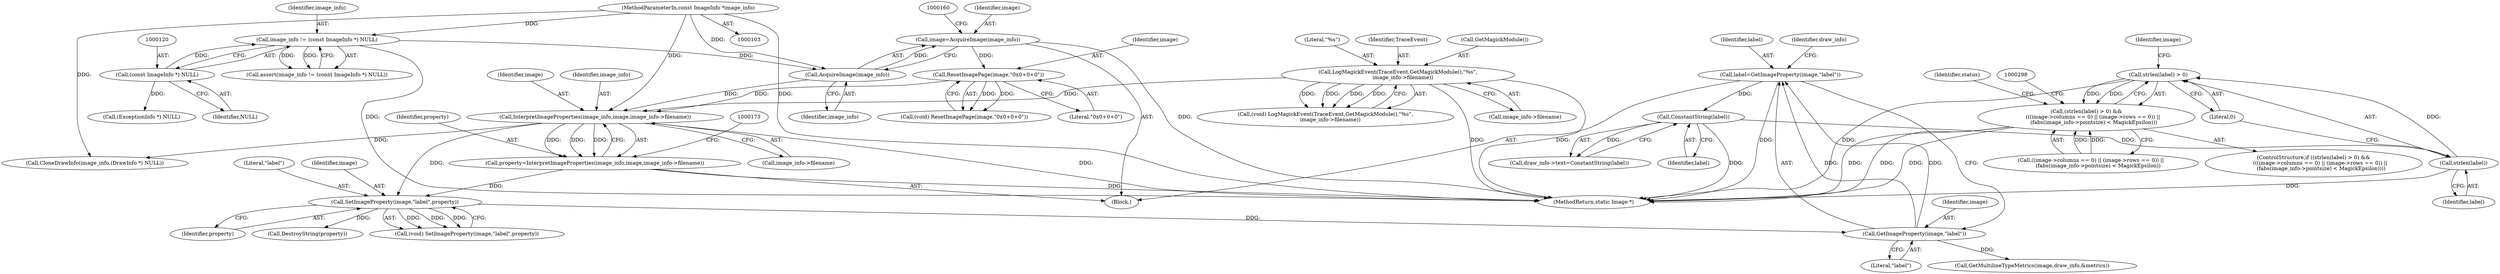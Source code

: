 digraph "0_ImageMagick_aeff00de228bc5a158c2a975ab47845d8a1db456_0@API" {
"1000265" [label="(Call,strlen(label) > 0)"];
"1000266" [label="(Call,strlen(label))"];
"1000198" [label="(Call,ConstantString(label))"];
"1000182" [label="(Call,label=GetImageProperty(image,\"label\"))"];
"1000184" [label="(Call,GetImageProperty(image,\"label\"))"];
"1000174" [label="(Call,SetImageProperty(image,\"label\",property))"];
"1000166" [label="(Call,InterpretImageProperties(image_info,image,image_info->filename))"];
"1000157" [label="(Call,AcquireImage(image_info))"];
"1000117" [label="(Call,image_info != (const ImageInfo *) NULL)"];
"1000104" [label="(MethodParameterIn,const ImageInfo *image_info)"];
"1000119" [label="(Call,(const ImageInfo *) NULL)"];
"1000161" [label="(Call,ResetImagePage(image,\"0x0+0+0\"))"];
"1000155" [label="(Call,image=AcquireImage(image_info))"];
"1000136" [label="(Call,LogMagickEvent(TraceEvent,GetMagickModule(),\"%s\",\n      image_info->filename))"];
"1000164" [label="(Call,property=InterpretImageProperties(image_info,image,image_info->filename))"];
"1000264" [label="(Call,(strlen(label) > 0) &&\n        (((image->columns == 0) || (image->rows == 0)) ||\n         (fabs(image_info->pointsize) < MagickEpsilon)))"];
"1000116" [label="(Call,assert(image_info != (const ImageInfo *) NULL))"];
"1000161" [label="(Call,ResetImagePage(image,\"0x0+0+0\"))"];
"1000177" [label="(Identifier,property)"];
"1000267" [label="(Identifier,label)"];
"1000194" [label="(Call,draw_info->text=ConstantString(label))"];
"1000156" [label="(Identifier,image)"];
"1000265" [label="(Call,strlen(label) > 0)"];
"1000137" [label="(Identifier,TraceEvent)"];
"1000168" [label="(Identifier,image)"];
"1000186" [label="(Literal,\"label\")"];
"1000184" [label="(Call,GetImageProperty(image,\"label\"))"];
"1000118" [label="(Identifier,image_info)"];
"1000134" [label="(Call,(void) LogMagickEvent(TraceEvent,GetMagickModule(),\"%s\",\n      image_info->filename))"];
"1000263" [label="(ControlStructure,if ((strlen(label) > 0) &&\n        (((image->columns == 0) || (image->rows == 0)) ||\n         (fabs(image_info->pointsize) < MagickEpsilon))))"];
"1000264" [label="(Call,(strlen(label) > 0) &&\n        (((image->columns == 0) || (image->rows == 0)) ||\n         (fabs(image_info->pointsize) < MagickEpsilon)))"];
"1000155" [label="(Call,image=AcquireImage(image_info))"];
"1000166" [label="(Call,InterpretImageProperties(image_info,image,image_info->filename))"];
"1000212" [label="(Call,GetMultilineTypeMetrics(image,draw_info,&metrics))"];
"1000182" [label="(Call,label=GetImageProperty(image,\"label\"))"];
"1000174" [label="(Call,SetImageProperty(image,\"label\",property))"];
"1000164" [label="(Call,property=InterpretImageProperties(image_info,image,image_info->filename))"];
"1000119" [label="(Call,(const ImageInfo *) NULL)"];
"1000198" [label="(Call,ConstantString(label))"];
"1000159" [label="(Call,(void) ResetImagePage(image,\"0x0+0+0\"))"];
"1000140" [label="(Call,image_info->filename)"];
"1000162" [label="(Identifier,image)"];
"1000269" [label="(Call,((image->columns == 0) || (image->rows == 0)) ||\n         (fabs(image_info->pointsize) < MagickEpsilon))"];
"1000266" [label="(Call,strlen(label))"];
"1000854" [label="(MethodReturn,static Image *)"];
"1000157" [label="(Call,AcquireImage(image_info))"];
"1000183" [label="(Identifier,label)"];
"1000138" [label="(Call,GetMagickModule())"];
"1000117" [label="(Call,image_info != (const ImageInfo *) NULL)"];
"1000189" [label="(Call,CloneDrawInfo(image_info,(DrawInfo *) NULL))"];
"1000176" [label="(Literal,\"label\")"];
"1000593" [label="(Identifier,status)"];
"1000146" [label="(Call,(ExceptionInfo *) NULL)"];
"1000273" [label="(Identifier,image)"];
"1000106" [label="(Block,)"];
"1000121" [label="(Identifier,NULL)"];
"1000139" [label="(Literal,\"%s\")"];
"1000175" [label="(Identifier,image)"];
"1000158" [label="(Identifier,image_info)"];
"1000180" [label="(Call,DestroyString(property))"];
"1000163" [label="(Literal,\"0x0+0+0\")"];
"1000268" [label="(Literal,0)"];
"1000188" [label="(Identifier,draw_info)"];
"1000172" [label="(Call,(void) SetImageProperty(image,\"label\",property))"];
"1000167" [label="(Identifier,image_info)"];
"1000104" [label="(MethodParameterIn,const ImageInfo *image_info)"];
"1000185" [label="(Identifier,image)"];
"1000199" [label="(Identifier,label)"];
"1000169" [label="(Call,image_info->filename)"];
"1000165" [label="(Identifier,property)"];
"1000136" [label="(Call,LogMagickEvent(TraceEvent,GetMagickModule(),\"%s\",\n      image_info->filename))"];
"1000265" -> "1000264"  [label="AST: "];
"1000265" -> "1000268"  [label="CFG: "];
"1000266" -> "1000265"  [label="AST: "];
"1000268" -> "1000265"  [label="AST: "];
"1000273" -> "1000265"  [label="CFG: "];
"1000264" -> "1000265"  [label="CFG: "];
"1000265" -> "1000854"  [label="DDG: "];
"1000265" -> "1000264"  [label="DDG: "];
"1000265" -> "1000264"  [label="DDG: "];
"1000266" -> "1000265"  [label="DDG: "];
"1000266" -> "1000267"  [label="CFG: "];
"1000267" -> "1000266"  [label="AST: "];
"1000268" -> "1000266"  [label="CFG: "];
"1000266" -> "1000854"  [label="DDG: "];
"1000198" -> "1000266"  [label="DDG: "];
"1000198" -> "1000194"  [label="AST: "];
"1000198" -> "1000199"  [label="CFG: "];
"1000199" -> "1000198"  [label="AST: "];
"1000194" -> "1000198"  [label="CFG: "];
"1000198" -> "1000854"  [label="DDG: "];
"1000198" -> "1000194"  [label="DDG: "];
"1000182" -> "1000198"  [label="DDG: "];
"1000182" -> "1000106"  [label="AST: "];
"1000182" -> "1000184"  [label="CFG: "];
"1000183" -> "1000182"  [label="AST: "];
"1000184" -> "1000182"  [label="AST: "];
"1000188" -> "1000182"  [label="CFG: "];
"1000182" -> "1000854"  [label="DDG: "];
"1000184" -> "1000182"  [label="DDG: "];
"1000184" -> "1000182"  [label="DDG: "];
"1000184" -> "1000186"  [label="CFG: "];
"1000185" -> "1000184"  [label="AST: "];
"1000186" -> "1000184"  [label="AST: "];
"1000174" -> "1000184"  [label="DDG: "];
"1000184" -> "1000212"  [label="DDG: "];
"1000174" -> "1000172"  [label="AST: "];
"1000174" -> "1000177"  [label="CFG: "];
"1000175" -> "1000174"  [label="AST: "];
"1000176" -> "1000174"  [label="AST: "];
"1000177" -> "1000174"  [label="AST: "];
"1000172" -> "1000174"  [label="CFG: "];
"1000174" -> "1000172"  [label="DDG: "];
"1000174" -> "1000172"  [label="DDG: "];
"1000174" -> "1000172"  [label="DDG: "];
"1000166" -> "1000174"  [label="DDG: "];
"1000164" -> "1000174"  [label="DDG: "];
"1000174" -> "1000180"  [label="DDG: "];
"1000166" -> "1000164"  [label="AST: "];
"1000166" -> "1000169"  [label="CFG: "];
"1000167" -> "1000166"  [label="AST: "];
"1000168" -> "1000166"  [label="AST: "];
"1000169" -> "1000166"  [label="AST: "];
"1000164" -> "1000166"  [label="CFG: "];
"1000166" -> "1000854"  [label="DDG: "];
"1000166" -> "1000164"  [label="DDG: "];
"1000166" -> "1000164"  [label="DDG: "];
"1000166" -> "1000164"  [label="DDG: "];
"1000157" -> "1000166"  [label="DDG: "];
"1000104" -> "1000166"  [label="DDG: "];
"1000161" -> "1000166"  [label="DDG: "];
"1000136" -> "1000166"  [label="DDG: "];
"1000166" -> "1000189"  [label="DDG: "];
"1000157" -> "1000155"  [label="AST: "];
"1000157" -> "1000158"  [label="CFG: "];
"1000158" -> "1000157"  [label="AST: "];
"1000155" -> "1000157"  [label="CFG: "];
"1000157" -> "1000155"  [label="DDG: "];
"1000117" -> "1000157"  [label="DDG: "];
"1000104" -> "1000157"  [label="DDG: "];
"1000117" -> "1000116"  [label="AST: "];
"1000117" -> "1000119"  [label="CFG: "];
"1000118" -> "1000117"  [label="AST: "];
"1000119" -> "1000117"  [label="AST: "];
"1000116" -> "1000117"  [label="CFG: "];
"1000117" -> "1000854"  [label="DDG: "];
"1000117" -> "1000116"  [label="DDG: "];
"1000117" -> "1000116"  [label="DDG: "];
"1000104" -> "1000117"  [label="DDG: "];
"1000119" -> "1000117"  [label="DDG: "];
"1000104" -> "1000103"  [label="AST: "];
"1000104" -> "1000854"  [label="DDG: "];
"1000104" -> "1000189"  [label="DDG: "];
"1000119" -> "1000121"  [label="CFG: "];
"1000120" -> "1000119"  [label="AST: "];
"1000121" -> "1000119"  [label="AST: "];
"1000119" -> "1000146"  [label="DDG: "];
"1000161" -> "1000159"  [label="AST: "];
"1000161" -> "1000163"  [label="CFG: "];
"1000162" -> "1000161"  [label="AST: "];
"1000163" -> "1000161"  [label="AST: "];
"1000159" -> "1000161"  [label="CFG: "];
"1000161" -> "1000159"  [label="DDG: "];
"1000161" -> "1000159"  [label="DDG: "];
"1000155" -> "1000161"  [label="DDG: "];
"1000155" -> "1000106"  [label="AST: "];
"1000156" -> "1000155"  [label="AST: "];
"1000160" -> "1000155"  [label="CFG: "];
"1000155" -> "1000854"  [label="DDG: "];
"1000136" -> "1000134"  [label="AST: "];
"1000136" -> "1000140"  [label="CFG: "];
"1000137" -> "1000136"  [label="AST: "];
"1000138" -> "1000136"  [label="AST: "];
"1000139" -> "1000136"  [label="AST: "];
"1000140" -> "1000136"  [label="AST: "];
"1000134" -> "1000136"  [label="CFG: "];
"1000136" -> "1000854"  [label="DDG: "];
"1000136" -> "1000854"  [label="DDG: "];
"1000136" -> "1000134"  [label="DDG: "];
"1000136" -> "1000134"  [label="DDG: "];
"1000136" -> "1000134"  [label="DDG: "];
"1000136" -> "1000134"  [label="DDG: "];
"1000164" -> "1000106"  [label="AST: "];
"1000165" -> "1000164"  [label="AST: "];
"1000173" -> "1000164"  [label="CFG: "];
"1000164" -> "1000854"  [label="DDG: "];
"1000264" -> "1000263"  [label="AST: "];
"1000264" -> "1000269"  [label="CFG: "];
"1000269" -> "1000264"  [label="AST: "];
"1000298" -> "1000264"  [label="CFG: "];
"1000593" -> "1000264"  [label="CFG: "];
"1000264" -> "1000854"  [label="DDG: "];
"1000264" -> "1000854"  [label="DDG: "];
"1000264" -> "1000854"  [label="DDG: "];
"1000269" -> "1000264"  [label="DDG: "];
"1000269" -> "1000264"  [label="DDG: "];
}
